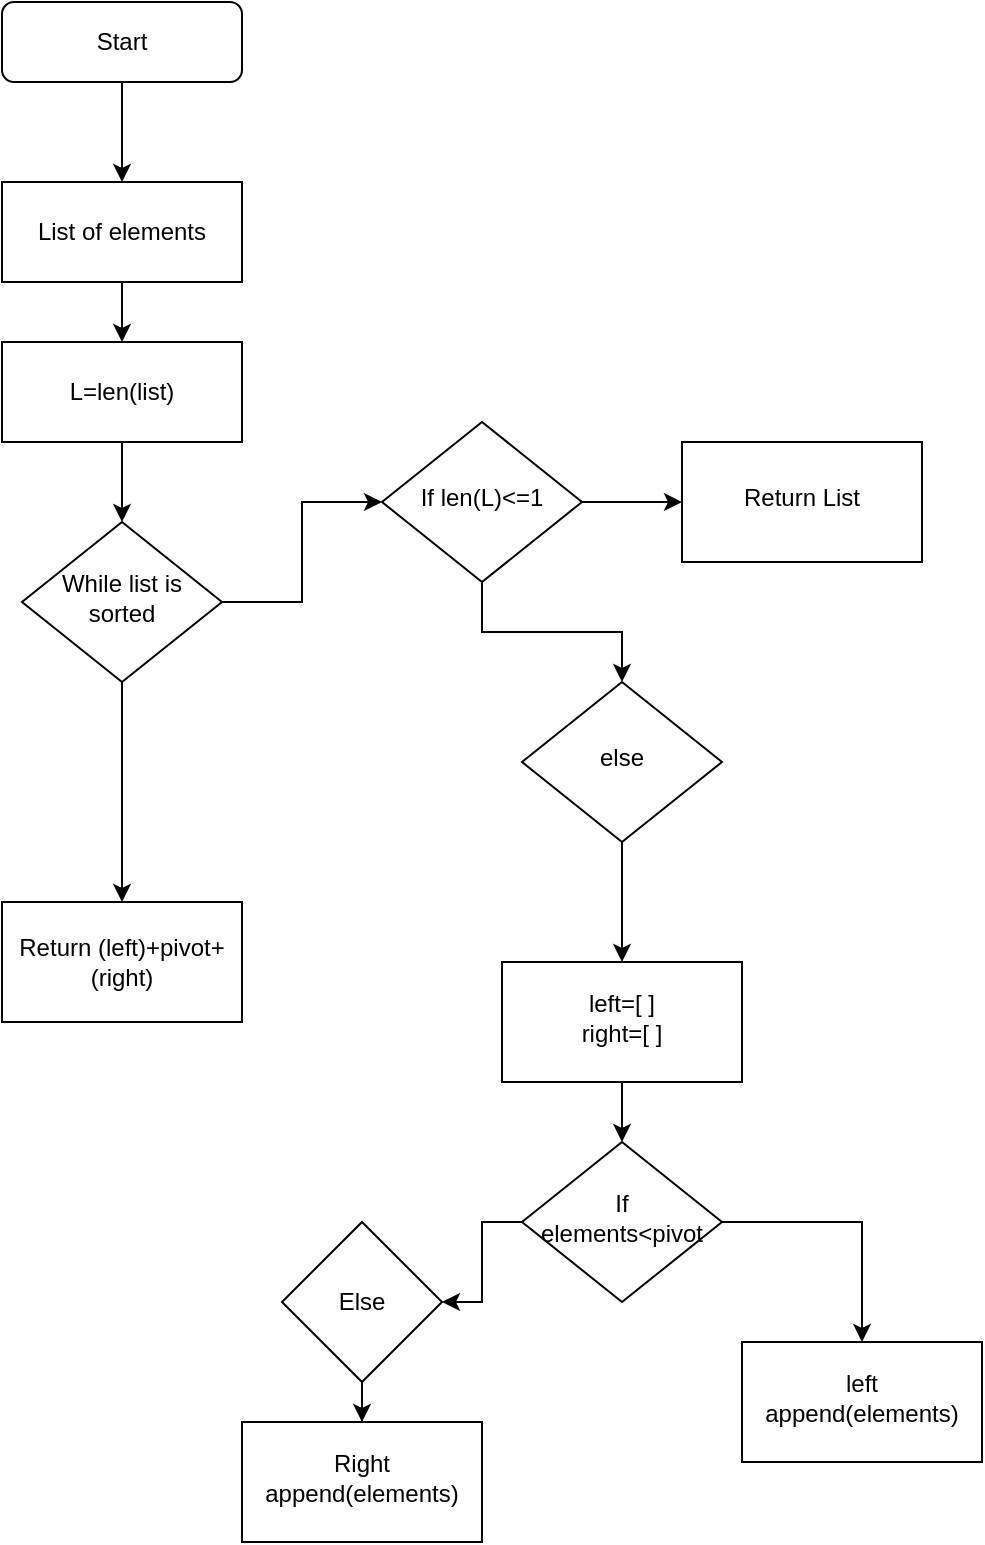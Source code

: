 <mxfile version="20.7.2" type="github">
  <diagram id="C5RBs43oDa-KdzZeNtuy" name="Page-1">
    <mxGraphModel dx="501" dy="396" grid="1" gridSize="10" guides="1" tooltips="1" connect="1" arrows="1" fold="1" page="1" pageScale="1" pageWidth="827" pageHeight="1169" math="0" shadow="0">
      <root>
        <mxCell id="WIyWlLk6GJQsqaUBKTNV-0" />
        <mxCell id="WIyWlLk6GJQsqaUBKTNV-1" parent="WIyWlLk6GJQsqaUBKTNV-0" />
        <mxCell id="dWBn1ZKpqhoYhMr2szk4-4" value="" style="edgeStyle=orthogonalEdgeStyle;rounded=0;orthogonalLoop=1;jettySize=auto;html=1;" edge="1" parent="WIyWlLk6GJQsqaUBKTNV-1" source="WIyWlLk6GJQsqaUBKTNV-3" target="dWBn1ZKpqhoYhMr2szk4-1">
          <mxGeometry relative="1" as="geometry" />
        </mxCell>
        <mxCell id="WIyWlLk6GJQsqaUBKTNV-3" value="Start" style="rounded=1;whiteSpace=wrap;html=1;fontSize=12;glass=0;strokeWidth=1;shadow=0;" parent="WIyWlLk6GJQsqaUBKTNV-1" vertex="1">
          <mxGeometry x="180" y="50" width="120" height="40" as="geometry" />
        </mxCell>
        <mxCell id="dWBn1ZKpqhoYhMr2szk4-13" value="" style="edgeStyle=orthogonalEdgeStyle;rounded=0;orthogonalLoop=1;jettySize=auto;html=1;" edge="1" parent="WIyWlLk6GJQsqaUBKTNV-1" source="WIyWlLk6GJQsqaUBKTNV-6" target="dWBn1ZKpqhoYhMr2szk4-12">
          <mxGeometry relative="1" as="geometry" />
        </mxCell>
        <mxCell id="dWBn1ZKpqhoYhMr2szk4-16" value="" style="edgeStyle=orthogonalEdgeStyle;rounded=0;orthogonalLoop=1;jettySize=auto;html=1;" edge="1" parent="WIyWlLk6GJQsqaUBKTNV-1" source="WIyWlLk6GJQsqaUBKTNV-6" target="dWBn1ZKpqhoYhMr2szk4-15">
          <mxGeometry relative="1" as="geometry" />
        </mxCell>
        <mxCell id="WIyWlLk6GJQsqaUBKTNV-6" value="If len(L)&amp;lt;=1" style="rhombus;whiteSpace=wrap;html=1;shadow=0;fontFamily=Helvetica;fontSize=12;align=center;strokeWidth=1;spacing=6;spacingTop=-4;" parent="WIyWlLk6GJQsqaUBKTNV-1" vertex="1">
          <mxGeometry x="370" y="260" width="100" height="80" as="geometry" />
        </mxCell>
        <mxCell id="dWBn1ZKpqhoYhMr2szk4-10" value="" style="edgeStyle=orthogonalEdgeStyle;rounded=0;orthogonalLoop=1;jettySize=auto;html=1;" edge="1" parent="WIyWlLk6GJQsqaUBKTNV-1" source="WIyWlLk6GJQsqaUBKTNV-10" target="dWBn1ZKpqhoYhMr2szk4-9">
          <mxGeometry relative="1" as="geometry" />
        </mxCell>
        <mxCell id="dWBn1ZKpqhoYhMr2szk4-30" value="" style="edgeStyle=orthogonalEdgeStyle;rounded=0;orthogonalLoop=1;jettySize=auto;html=1;" edge="1" parent="WIyWlLk6GJQsqaUBKTNV-1" source="WIyWlLk6GJQsqaUBKTNV-10" target="WIyWlLk6GJQsqaUBKTNV-6">
          <mxGeometry relative="1" as="geometry" />
        </mxCell>
        <mxCell id="WIyWlLk6GJQsqaUBKTNV-10" value="While list is sorted" style="rhombus;whiteSpace=wrap;html=1;shadow=0;fontFamily=Helvetica;fontSize=12;align=center;strokeWidth=1;spacing=6;spacingTop=-4;" parent="WIyWlLk6GJQsqaUBKTNV-1" vertex="1">
          <mxGeometry x="190" y="310" width="100" height="80" as="geometry" />
        </mxCell>
        <mxCell id="dWBn1ZKpqhoYhMr2szk4-6" value="" style="edgeStyle=orthogonalEdgeStyle;rounded=0;orthogonalLoop=1;jettySize=auto;html=1;" edge="1" parent="WIyWlLk6GJQsqaUBKTNV-1" source="dWBn1ZKpqhoYhMr2szk4-1" target="dWBn1ZKpqhoYhMr2szk4-5">
          <mxGeometry relative="1" as="geometry" />
        </mxCell>
        <mxCell id="dWBn1ZKpqhoYhMr2szk4-1" value="List of elements" style="rounded=0;whiteSpace=wrap;html=1;" vertex="1" parent="WIyWlLk6GJQsqaUBKTNV-1">
          <mxGeometry x="180" y="140" width="120" height="50" as="geometry" />
        </mxCell>
        <mxCell id="dWBn1ZKpqhoYhMr2szk4-8" value="" style="edgeStyle=orthogonalEdgeStyle;rounded=0;orthogonalLoop=1;jettySize=auto;html=1;" edge="1" parent="WIyWlLk6GJQsqaUBKTNV-1" source="dWBn1ZKpqhoYhMr2szk4-5" target="WIyWlLk6GJQsqaUBKTNV-10">
          <mxGeometry relative="1" as="geometry" />
        </mxCell>
        <mxCell id="dWBn1ZKpqhoYhMr2szk4-5" value="L=len(list)" style="rounded=0;whiteSpace=wrap;html=1;" vertex="1" parent="WIyWlLk6GJQsqaUBKTNV-1">
          <mxGeometry x="180" y="220" width="120" height="50" as="geometry" />
        </mxCell>
        <mxCell id="dWBn1ZKpqhoYhMr2szk4-9" value="Return (left)+pivot+(right)" style="rounded=0;whiteSpace=wrap;html=1;" vertex="1" parent="WIyWlLk6GJQsqaUBKTNV-1">
          <mxGeometry x="180" y="500" width="120" height="60" as="geometry" />
        </mxCell>
        <mxCell id="dWBn1ZKpqhoYhMr2szk4-12" value="Return List" style="whiteSpace=wrap;html=1;shadow=0;strokeWidth=1;spacing=6;spacingTop=-4;" vertex="1" parent="WIyWlLk6GJQsqaUBKTNV-1">
          <mxGeometry x="520" y="270" width="120" height="60" as="geometry" />
        </mxCell>
        <mxCell id="dWBn1ZKpqhoYhMr2szk4-18" value="" style="edgeStyle=orthogonalEdgeStyle;rounded=0;orthogonalLoop=1;jettySize=auto;html=1;" edge="1" parent="WIyWlLk6GJQsqaUBKTNV-1" source="dWBn1ZKpqhoYhMr2szk4-15" target="dWBn1ZKpqhoYhMr2szk4-17">
          <mxGeometry relative="1" as="geometry" />
        </mxCell>
        <mxCell id="dWBn1ZKpqhoYhMr2szk4-15" value="else" style="rhombus;whiteSpace=wrap;html=1;shadow=0;fontFamily=Helvetica;fontSize=12;align=center;strokeWidth=1;spacing=6;spacingTop=-4;" vertex="1" parent="WIyWlLk6GJQsqaUBKTNV-1">
          <mxGeometry x="440" y="390" width="100" height="80" as="geometry" />
        </mxCell>
        <mxCell id="dWBn1ZKpqhoYhMr2szk4-24" value="" style="edgeStyle=orthogonalEdgeStyle;rounded=0;orthogonalLoop=1;jettySize=auto;html=1;" edge="1" parent="WIyWlLk6GJQsqaUBKTNV-1" source="dWBn1ZKpqhoYhMr2szk4-17" target="dWBn1ZKpqhoYhMr2szk4-23">
          <mxGeometry relative="1" as="geometry" />
        </mxCell>
        <mxCell id="dWBn1ZKpqhoYhMr2szk4-17" value="left=[ ]&lt;br&gt;right=[ ]" style="whiteSpace=wrap;html=1;shadow=0;strokeWidth=1;spacing=6;spacingTop=-4;" vertex="1" parent="WIyWlLk6GJQsqaUBKTNV-1">
          <mxGeometry x="430" y="530" width="120" height="60" as="geometry" />
        </mxCell>
        <mxCell id="dWBn1ZKpqhoYhMr2szk4-26" value="" style="edgeStyle=orthogonalEdgeStyle;rounded=0;orthogonalLoop=1;jettySize=auto;html=1;" edge="1" parent="WIyWlLk6GJQsqaUBKTNV-1" source="dWBn1ZKpqhoYhMr2szk4-23" target="dWBn1ZKpqhoYhMr2szk4-25">
          <mxGeometry relative="1" as="geometry" />
        </mxCell>
        <mxCell id="dWBn1ZKpqhoYhMr2szk4-33" value="" style="edgeStyle=orthogonalEdgeStyle;rounded=0;orthogonalLoop=1;jettySize=auto;html=1;" edge="1" parent="WIyWlLk6GJQsqaUBKTNV-1" source="dWBn1ZKpqhoYhMr2szk4-23" target="dWBn1ZKpqhoYhMr2szk4-32">
          <mxGeometry relative="1" as="geometry" />
        </mxCell>
        <mxCell id="dWBn1ZKpqhoYhMr2szk4-23" value="If elements&amp;lt;pivot" style="rhombus;whiteSpace=wrap;html=1;shadow=0;fontFamily=Helvetica;fontSize=12;align=center;strokeWidth=1;spacing=6;spacingTop=-4;" vertex="1" parent="WIyWlLk6GJQsqaUBKTNV-1">
          <mxGeometry x="440" y="620" width="100" height="80" as="geometry" />
        </mxCell>
        <mxCell id="dWBn1ZKpqhoYhMr2szk4-25" value="left append(elements)" style="whiteSpace=wrap;html=1;shadow=0;strokeWidth=1;spacing=6;spacingTop=-4;" vertex="1" parent="WIyWlLk6GJQsqaUBKTNV-1">
          <mxGeometry x="550" y="720" width="120" height="60" as="geometry" />
        </mxCell>
        <mxCell id="dWBn1ZKpqhoYhMr2szk4-27" value="Right append(elements)" style="whiteSpace=wrap;html=1;shadow=0;strokeWidth=1;spacing=6;spacingTop=-4;" vertex="1" parent="WIyWlLk6GJQsqaUBKTNV-1">
          <mxGeometry x="300" y="760" width="120" height="60" as="geometry" />
        </mxCell>
        <mxCell id="dWBn1ZKpqhoYhMr2szk4-34" value="" style="edgeStyle=orthogonalEdgeStyle;rounded=0;orthogonalLoop=1;jettySize=auto;html=1;" edge="1" parent="WIyWlLk6GJQsqaUBKTNV-1" source="dWBn1ZKpqhoYhMr2szk4-32" target="dWBn1ZKpqhoYhMr2szk4-27">
          <mxGeometry relative="1" as="geometry" />
        </mxCell>
        <mxCell id="dWBn1ZKpqhoYhMr2szk4-32" value="Else" style="rhombus;whiteSpace=wrap;html=1;" vertex="1" parent="WIyWlLk6GJQsqaUBKTNV-1">
          <mxGeometry x="320" y="660" width="80" height="80" as="geometry" />
        </mxCell>
      </root>
    </mxGraphModel>
  </diagram>
</mxfile>
